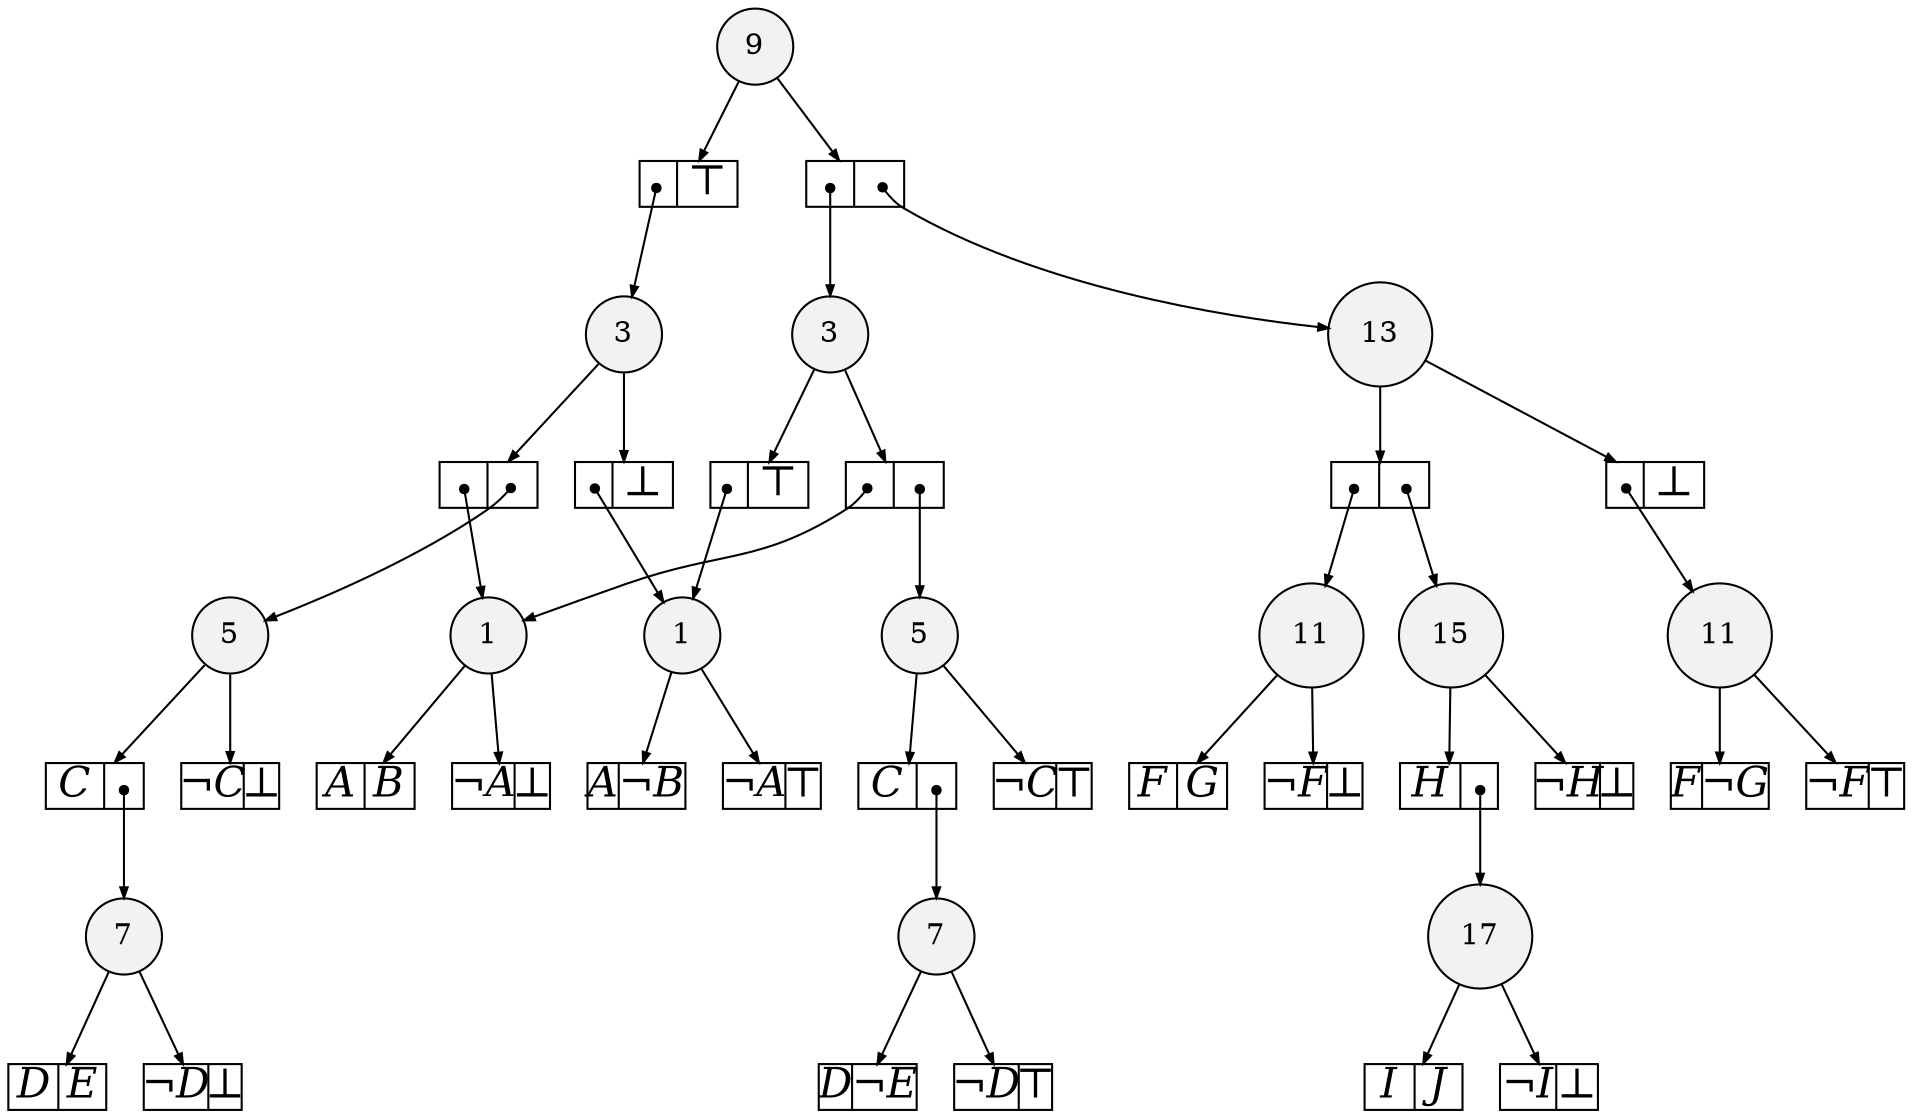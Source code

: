 
digraph sdd {

overlap=false

{rank=same; n36 }
{rank=same; n37 }
{rank=same; n38 }
{rank=same; n31 n32 }
{rank=same; n42 }
{rank=same; n28 n39 }
{rank=same; n40 n29 }
{rank=same; n41 n30 }
{rank=same; n23 n24 }

n36 [label= "17",style=filled,fillcolor=gray95,shape=circle,height=.25,width=.25]; 
n36e0
      [label= "<L>I|<R>J",
      shape=record,
      fontsize=20,
      fontname="Times-Italic",
      fillcolor=white,
      style=filled,
      fixedsize=true,
      height=.30, 
      width=.65];

n36->n36e0 [arrowsize=.50];
n36e1
      [label= "<L>&not;I|<R>&#8869;",
      shape=record,
      fontsize=20,
      fontname="Times-Italic",
      fillcolor=white,
      style=filled,
      fixedsize=true,
      height=.30, 
      width=.65];

n36->n36e1 [arrowsize=.50];
n37 [label= "15",style=filled,fillcolor=gray95,shape=circle,height=.25,width=.25]; 
n37e0
      [label= "<L>H|<R>",
      shape=record,
      fontsize=20,
      fontname="Times-Italic",
      fillcolor=white,
      style=filled,
      fixedsize=true,
      height=.30, 
      width=.65];

n37->n37e0 [arrowsize=.50];
n37e0:R:c->n36 [arrowsize=.50,tailclip=false,arrowtail=dot,dir=both];
n37e1
      [label= "<L>&not;H|<R>&#8869;",
      shape=record,
      fontsize=20,
      fontname="Times-Italic",
      fillcolor=white,
      style=filled,
      fixedsize=true,
      height=.30, 
      width=.65];

n37->n37e1 [arrowsize=.50];
n38 [label= "13",style=filled,fillcolor=gray95,shape=circle,height=.25,width=.25]; 
n38e0
      [label= "<L>|<R>",
      shape=record,
      fontsize=20,
      fontname="Times-Italic",
      fillcolor=white,
      style=filled,
      fixedsize=true,
      height=.30, 
      width=.65];

n38->n38e0 [arrowsize=.50];
n38e0:L:c->n31 [arrowsize=.50,tailclip=false,arrowtail=dot,dir=both];
n38e0:R:c->n37 [arrowsize=.50,tailclip=false,arrowtail=dot,dir=both];
n38e1
      [label= "<L>|<R>&#8869;",
      shape=record,
      fontsize=20,
      fontname="Times-Italic",
      fillcolor=white,
      style=filled,
      fixedsize=true,
      height=.30, 
      width=.65];

n38->n38e1 [arrowsize=.50];
n38e1:L:c->n32 [arrowsize=.50,tailclip=false,arrowtail=dot,dir=both];
n31 [label= "11",style=filled,fillcolor=gray95,shape=circle,height=.25,width=.25]; 
n31e0
      [label= "<L>F|<R>G",
      shape=record,
      fontsize=20,
      fontname="Times-Italic",
      fillcolor=white,
      style=filled,
      fixedsize=true,
      height=.30, 
      width=.65];

n31->n31e0 [arrowsize=.50];
n31e1
      [label= "<L>&not;F|<R>&#8869;",
      shape=record,
      fontsize=20,
      fontname="Times-Italic",
      fillcolor=white,
      style=filled,
      fixedsize=true,
      height=.30, 
      width=.65];

n31->n31e1 [arrowsize=.50];
n32 [label= "11",style=filled,fillcolor=gray95,shape=circle,height=.25,width=.25]; 
n32e0
      [label= "<L>F|<R>&not;G",
      shape=record,
      fontsize=20,
      fontname="Times-Italic",
      fillcolor=white,
      style=filled,
      fixedsize=true,
      height=.30, 
      width=.65];

n32->n32e0 [arrowsize=.50];
n32e1
      [label= "<L>&not;F|<R>&#8868;",
      shape=record,
      fontsize=20,
      fontname="Times-Italic",
      fillcolor=white,
      style=filled,
      fixedsize=true,
      height=.30, 
      width=.65];

n32->n32e1 [arrowsize=.50];
n42 [label= "9",style=filled,fillcolor=gray95,shape=circle,height=.25,width=.25]; 
n42e0
      [label= "<L>|<R>",
      shape=record,
      fontsize=20,
      fontname="Times-Italic",
      fillcolor=white,
      style=filled,
      fixedsize=true,
      height=.30, 
      width=.65];

n42->n42e0 [arrowsize=.50];
n42e0:L:c->n41 [arrowsize=.50,tailclip=false,arrowtail=dot,dir=both];
n42e0:R:c->n38 [arrowsize=.50,tailclip=false,arrowtail=dot,dir=both];
n42e1
      [label= "<L>|<R>&#8868;",
      shape=record,
      fontsize=20,
      fontname="Times-Italic",
      fillcolor=white,
      style=filled,
      fixedsize=true,
      height=.30, 
      width=.65];

n42->n42e1 [arrowsize=.50];
n42e1:L:c->n30 [arrowsize=.50,tailclip=false,arrowtail=dot,dir=both];
n28 [label= "7",style=filled,fillcolor=gray95,shape=circle,height=.25,width=.25]; 
n28e0
      [label= "<L>D|<R>E",
      shape=record,
      fontsize=20,
      fontname="Times-Italic",
      fillcolor=white,
      style=filled,
      fixedsize=true,
      height=.30, 
      width=.65];

n28->n28e0 [arrowsize=.50];
n28e1
      [label= "<L>&not;D|<R>&#8869;",
      shape=record,
      fontsize=20,
      fontname="Times-Italic",
      fillcolor=white,
      style=filled,
      fixedsize=true,
      height=.30, 
      width=.65];

n28->n28e1 [arrowsize=.50];
n39 [label= "7",style=filled,fillcolor=gray95,shape=circle,height=.25,width=.25]; 
n39e0
      [label= "<L>D|<R>&not;E",
      shape=record,
      fontsize=20,
      fontname="Times-Italic",
      fillcolor=white,
      style=filled,
      fixedsize=true,
      height=.30, 
      width=.65];

n39->n39e0 [arrowsize=.50];
n39e1
      [label= "<L>&not;D|<R>&#8868;",
      shape=record,
      fontsize=20,
      fontname="Times-Italic",
      fillcolor=white,
      style=filled,
      fixedsize=true,
      height=.30, 
      width=.65];

n39->n39e1 [arrowsize=.50];
n40 [label= "5",style=filled,fillcolor=gray95,shape=circle,height=.25,width=.25]; 
n40e0
      [label= "<L>C|<R>",
      shape=record,
      fontsize=20,
      fontname="Times-Italic",
      fillcolor=white,
      style=filled,
      fixedsize=true,
      height=.30, 
      width=.65];

n40->n40e0 [arrowsize=.50];
n40e0:R:c->n39 [arrowsize=.50,tailclip=false,arrowtail=dot,dir=both];
n40e1
      [label= "<L>&not;C|<R>&#8868;",
      shape=record,
      fontsize=20,
      fontname="Times-Italic",
      fillcolor=white,
      style=filled,
      fixedsize=true,
      height=.30, 
      width=.65];

n40->n40e1 [arrowsize=.50];
n29 [label= "5",style=filled,fillcolor=gray95,shape=circle,height=.25,width=.25]; 
n29e0
      [label= "<L>C|<R>",
      shape=record,
      fontsize=20,
      fontname="Times-Italic",
      fillcolor=white,
      style=filled,
      fixedsize=true,
      height=.30, 
      width=.65];

n29->n29e0 [arrowsize=.50];
n29e0:R:c->n28 [arrowsize=.50,tailclip=false,arrowtail=dot,dir=both];
n29e1
      [label= "<L>&not;C|<R>&#8869;",
      shape=record,
      fontsize=20,
      fontname="Times-Italic",
      fillcolor=white,
      style=filled,
      fixedsize=true,
      height=.30, 
      width=.65];

n29->n29e1 [arrowsize=.50];
n41 [label= "3",style=filled,fillcolor=gray95,shape=circle,height=.25,width=.25]; 
n41e0
      [label= "<L>|<R>",
      shape=record,
      fontsize=20,
      fontname="Times-Italic",
      fillcolor=white,
      style=filled,
      fixedsize=true,
      height=.30, 
      width=.65];

n41->n41e0 [arrowsize=.50];
n41e0:L:c->n23 [arrowsize=.50,tailclip=false,arrowtail=dot,dir=both];
n41e0:R:c->n40 [arrowsize=.50,tailclip=false,arrowtail=dot,dir=both];
n41e1
      [label= "<L>|<R>&#8868;",
      shape=record,
      fontsize=20,
      fontname="Times-Italic",
      fillcolor=white,
      style=filled,
      fixedsize=true,
      height=.30, 
      width=.65];

n41->n41e1 [arrowsize=.50];
n41e1:L:c->n24 [arrowsize=.50,tailclip=false,arrowtail=dot,dir=both];
n30 [label= "3",style=filled,fillcolor=gray95,shape=circle,height=.25,width=.25]; 
n30e0
      [label= "<L>|<R>",
      shape=record,
      fontsize=20,
      fontname="Times-Italic",
      fillcolor=white,
      style=filled,
      fixedsize=true,
      height=.30, 
      width=.65];

n30->n30e0 [arrowsize=.50];
n30e0:L:c->n23 [arrowsize=.50,tailclip=false,arrowtail=dot,dir=both];
n30e0:R:c->n29 [arrowsize=.50,tailclip=false,arrowtail=dot,dir=both];
n30e1
      [label= "<L>|<R>&#8869;",
      shape=record,
      fontsize=20,
      fontname="Times-Italic",
      fillcolor=white,
      style=filled,
      fixedsize=true,
      height=.30, 
      width=.65];

n30->n30e1 [arrowsize=.50];
n30e1:L:c->n24 [arrowsize=.50,tailclip=false,arrowtail=dot,dir=both];
n23 [label= "1",style=filled,fillcolor=gray95,shape=circle,height=.25,width=.25]; 
n23e0
      [label= "<L>A|<R>B",
      shape=record,
      fontsize=20,
      fontname="Times-Italic",
      fillcolor=white,
      style=filled,
      fixedsize=true,
      height=.30, 
      width=.65];

n23->n23e0 [arrowsize=.50];
n23e1
      [label= "<L>&not;A|<R>&#8869;",
      shape=record,
      fontsize=20,
      fontname="Times-Italic",
      fillcolor=white,
      style=filled,
      fixedsize=true,
      height=.30, 
      width=.65];

n23->n23e1 [arrowsize=.50];
n24 [label= "1",style=filled,fillcolor=gray95,shape=circle,height=.25,width=.25]; 
n24e0
      [label= "<L>A|<R>&not;B",
      shape=record,
      fontsize=20,
      fontname="Times-Italic",
      fillcolor=white,
      style=filled,
      fixedsize=true,
      height=.30, 
      width=.65];

n24->n24e0 [arrowsize=.50];
n24e1
      [label= "<L>&not;A|<R>&#8868;",
      shape=record,
      fontsize=20,
      fontname="Times-Italic",
      fillcolor=white,
      style=filled,
      fixedsize=true,
      height=.30, 
      width=.65];

n24->n24e1 [arrowsize=.50];


}
